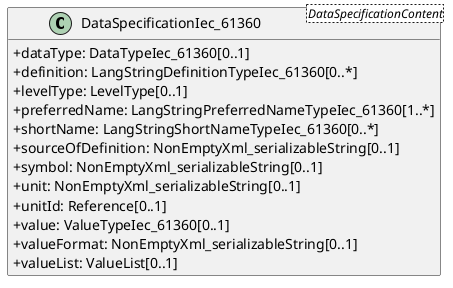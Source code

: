 @startuml
skinparam classAttributeIconSize 0
hide methods

class DataSpecificationIec_61360<DataSpecificationContent> {
  +dataType: DataTypeIec_61360[0..1] 
  +definition: LangStringDefinitionTypeIec_61360[0..*] 
  +levelType: LevelType[0..1] 
  +preferredName: LangStringPreferredNameTypeIec_61360[1..*] 
  +shortName: LangStringShortNameTypeIec_61360[0..*] 
  +sourceOfDefinition: NonEmptyXml_serializableString[0..1] 
  +symbol: NonEmptyXml_serializableString[0..1] 
  +unit: NonEmptyXml_serializableString[0..1] 
  +unitId: Reference[0..1] 
  +value: ValueTypeIec_61360[0..1] 
  +valueFormat: NonEmptyXml_serializableString[0..1] 
  +valueList: ValueList[0..1] 
}
@enduml